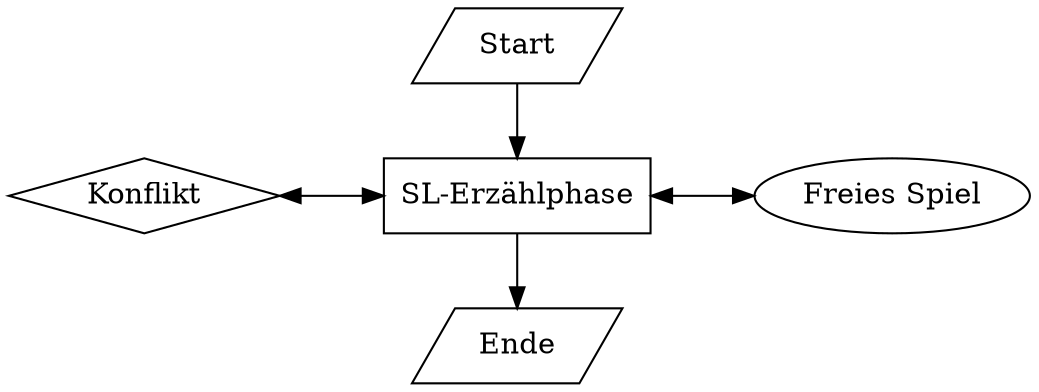 digraph flowchart{
  rankdir=TB
  nodesep=0.7

  start [rank=source,label="Start",shape=parallelogram]
  {
    rank=same
    konf [label="Konflikt",shape=diamond]
    slerz [label="SL-Erzählphase",shape=box]
    frei [label="Freies Spiel",shape=ellipse]
  }
  ende [rank=sink,label="Ende",shape=parallelogram]

  start -> slerz
  konf -> slerz -> frei [dir=both]
  slerz -> ende
}

